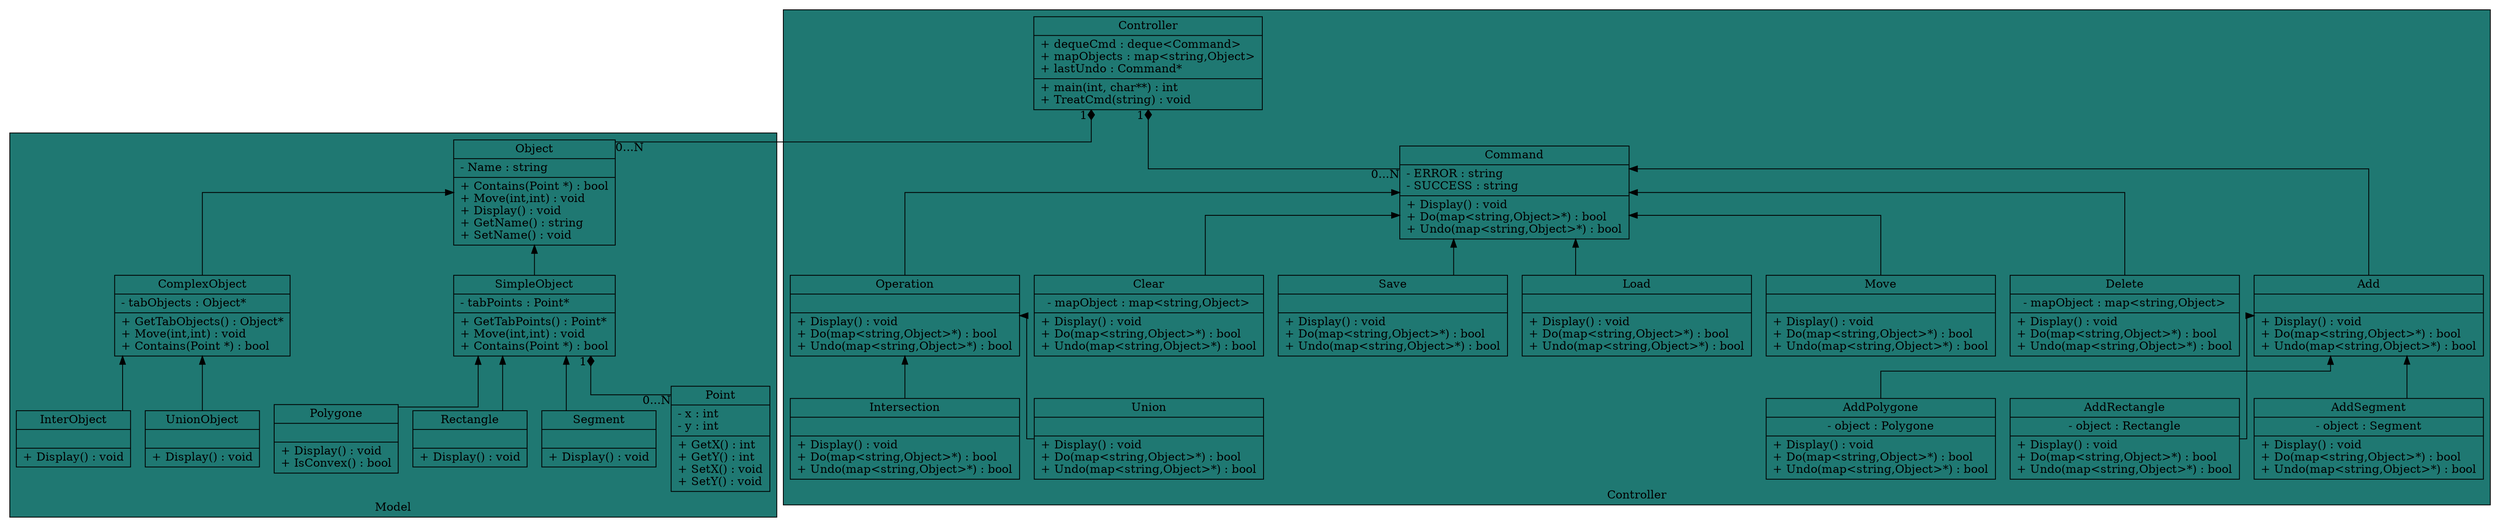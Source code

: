 digraph UML
{
	splines=ortho
	rankdir=BT;

/*
* 								Classes
*
*/

	/*
	* 								Model
	*
	*/

	subgraph cluster_Model {
		label="Model";
		style=filled;
		bgcolor="#1F7872";
		Point
		[
			label =
				"{Point|- x : int\l- y : int\l|+ GetX() : int\l+ GetY() : int\l+ SetX() : void\l+ SetY() : void\l}",
			shape=record
		];

		Object
		[
			label =
				"{Object|- Name : string\l|+ Contains(Point *) : bool\l+ Move(int,int) : void\l+ Display() : void\l+ GetName() : string\l+ SetName() : void\l}",
			shape=record
		];

		SimpleObject
		[
			label =
				"{SimpleObject|- tabPoints : Point*\l|+ GetTabPoints() : Point*\l+ Move(int,int) : void\l+ Contains(Point *) : bool\l}",
			shape=record
		];

	    ComplexObject
		[
			label =
				"{ComplexObject|- tabObjects : Object* \l|+ GetTabObjects() : Object*\l+ Move(int,int) : void\l+ Contains(Point *) : bool\l}",
			shape=record
		];

	    Segment
		[
			label =
				"{Segment||+ Display() : void\l}",
			shape=record
		];

		Rectangle
		[
			label =
				"{Rectangle||+ Display() : void\l}",
			shape=record
		];

		Polygone
		[
			label =
				"{Polygone||+ Display() : void\l+ IsConvex() : bool\l}",
			shape=record
		];

		UnionObject
		[
			label =
				"{UnionObject||+ Display() : void\l}",
			shape=record
		];

		InterObject
		[
			label =
				"{InterObject||+ Display() : void\l}",
			shape=record
		];
	}
	/*
	* 								Controller
	*
	*/
	subgraph cluster_Controller {
		label="Controller";
		style=filled;
		bgcolor="#1F7872";
		Controller
		[
			label =
				"{Controller|+ dequeCmd : deque\<Command\>\l+ mapObjects : map\<string,Object\>\l+ lastUndo : Command*\l|+ main(int, char**) : int\l+ TreatCmd(string) : void\l}",
			shape=record
		]

		Command
		[
			label =
				"{Command|- ERROR : string\l- SUCCESS : string\l|+ Display() : void\l+ Do(map\<string,Object\>*) : bool\l+ Undo(map\<string,Object\>*) : bool\l}",
			shape=record
		]

		Add
		[
			label =
				"{Add||+ Display() : void\l+ Do(map\<string,Object\>*) : bool\l+ Undo(map\<string,Object\>*) : bool\l}",
			shape=record
		]

		AddSegment
		[
			label =
				"{AddSegment|- object : Segment|+ Display() : void\l+ Do(map\<string,Object\>*) : bool\l+ Undo(map\<string,Object\>*) : bool\l}",
			shape=record
		]

		AddRectangle
		[
			label =
				"{AddRectangle|- object : Rectangle|+ Display() : void\l+ Do(map\<string,Object\>*) : bool\l+ Undo(map\<string,Object\>*) : bool\l}",
			shape=record
		]

		AddPolygone
		[
			label =
				"{AddPolygone|- object : Polygone|+ Display() : void\l+ Do(map\<string,Object\>*) : bool\l+ Undo(map\<string,Object\>*) : bool\l}",
			shape=record
		]

		Delete
		[
			label =
				"{Delete|- mapObject : map\<string,Object\>|+ Display() : void\l+ Do(map\<string,Object\>*) : bool\l+ Undo(map\<string,Object\>*) : bool\l}",
			shape=record
		]

		Move
		[
			label =
				"{Move||+ Display() : void\l+ Do(map\<string,Object\>*) : bool\l+ Undo(map\<string,Object\>*) : bool\l}",
			shape=record
		]

		Load
		[
			label =
				"{Load||+ Display() : void\l+ Do(map\<string,Object\>*) : bool\l+ Undo(map\<string,Object\>*) : bool\l}",
			shape=record
		]

		Save
		[
			label =
				"{Save||+ Display() : void\l+ Do(map\<string,Object\>*) : bool\l+ Undo(map\<string,Object\>*) : bool\l}",
			shape=record
		]

		Clear
		[
			label =
				"{Clear|- mapObject : map\<string,Object\>|+ Display() : void\l+ Do(map\<string,Object\>*) : bool\l+ Undo(map\<string,Object\>*) : bool\l}",
			shape=record
		]

		Operation
		[
			label =
				"{Operation||+ Display() : void\l+ Do(map\<string,Object\>*) : bool\l+ Undo(map\<string,Object\>*) : bool\l}",
			shape=record
		]

		Union
		[
			label =
				"{Union||+ Display() : void\l+ Do(map\<string,Object\>*) : bool\l+ Undo(map\<string,Object\>*) : bool\l}",
			shape=record
		]

		Intersection
		[
			label =
				"{Intersection||+ Display() : void\l+ Do(map\<string,Object\>*) : bool\l+ Undo(map\<string,Object\>*) : bool\l}",
			shape=record
		]
	}
/*
* 						Links between classes
*
*/

	/*
	* 								Model
	*
	*/

	Point -> SimpleObject
	[
		arrowhead=diamond,
		taillabel="0...N",
		headlabel="1 "
	]

	SimpleObject -> Object
	[
		arrowhead=normal,
	]

	ComplexObject -> Object
	[
		arrowhead=normal,
	]

	Segment -> SimpleObject
	[
		arrowhead=normal,
	]

	Rectangle -> SimpleObject
	[
		arrowhead=normal,
	]

	Polygone -> SimpleObject
	[
		arrowhead=normal,
	]

	UnionObject -> ComplexObject
	[
		arrowhead=normal,
	]

	InterObject -> ComplexObject
	[
		arrowhead=normal,
	]

	/*
	* 								Controller
	*
	*/

	Object -> Controller
	[
		arrowhead=diamond,
		taillabel="0...N",
		headlabel="1 "
	]

	Command -> Controller
	[
		arrowhead=diamond,
		taillabel="0...N",
		headlabel="1 "
	]

	Add -> Command
	[
		arrowhead=normal,
	]

	AddSegment -> Add
	[
		arrowhead=normal,
	]

	AddPolygone -> Add
	[
		arrowhead=normal,
	]

	AddRectangle -> Add
	[
		arrowhead=normal,
	]

	Operation -> Command
	[
		arrowhead=normal,
	]

	Union -> Operation
	[
		arrowhead=normal,
	]

	Intersection -> Operation
	[
		arrowhead=normal,
	]

	Delete -> Command
	[
		arrowhead=normal,
	]

	Move -> Command
	[
		arrowhead=normal,
	]

	Save -> Command
	[
		arrowhead=normal,
	]

	Load -> Command
	[
		arrowhead=normal,
	]

	Clear -> Command
	[
		arrowhead=normal,
	]

}
